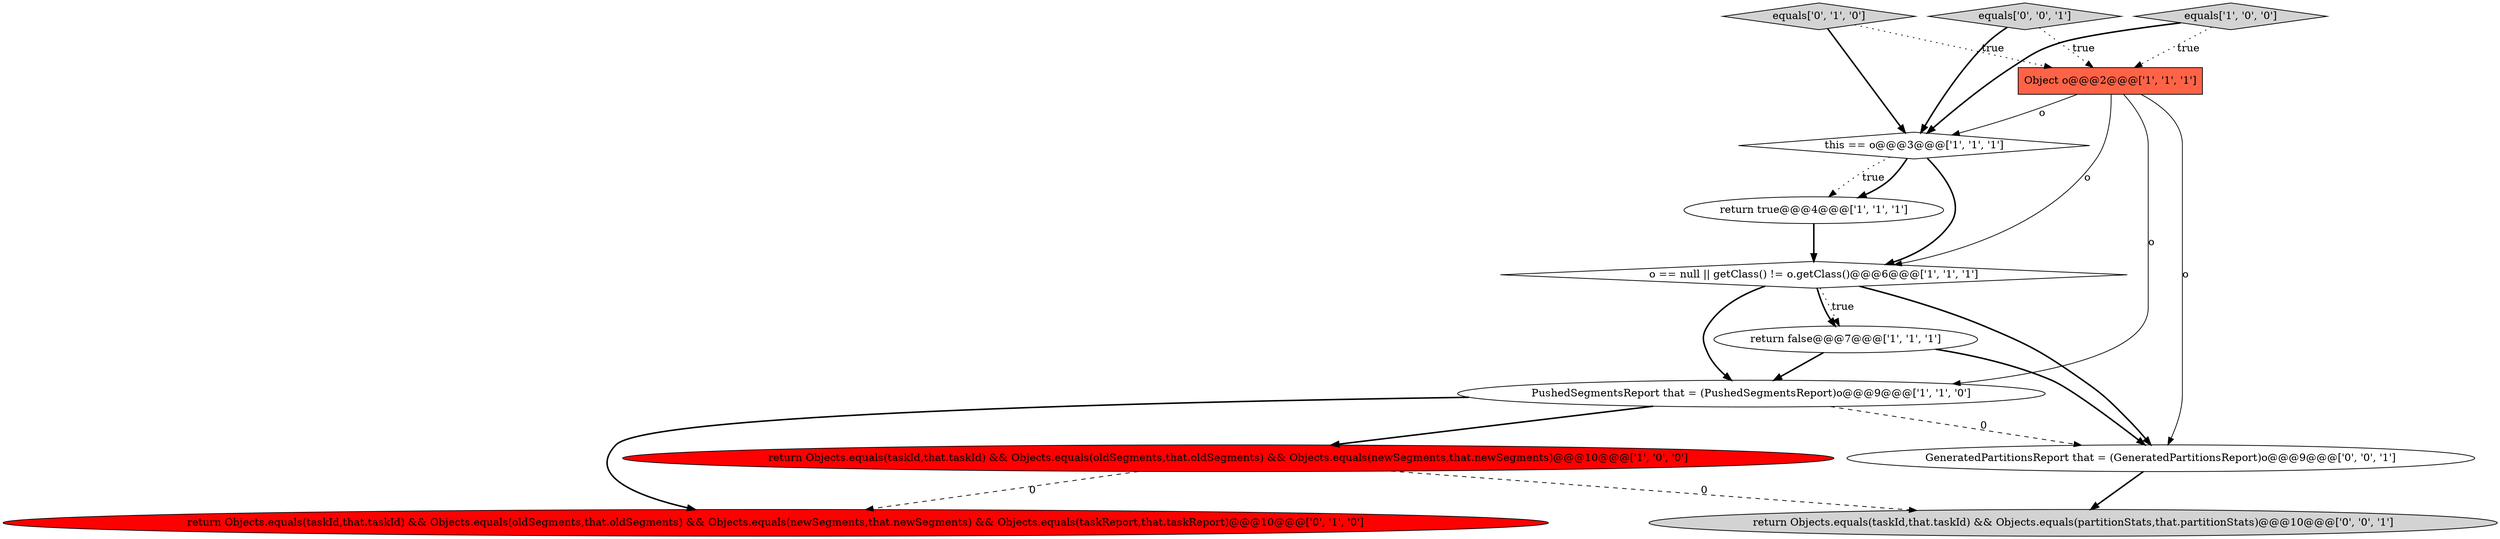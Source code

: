 digraph {
6 [style = filled, label = "equals['1', '0', '0']", fillcolor = lightgray, shape = diamond image = "AAA0AAABBB1BBB"];
9 [style = filled, label = "return Objects.equals(taskId,that.taskId) && Objects.equals(oldSegments,that.oldSegments) && Objects.equals(newSegments,that.newSegments) && Objects.equals(taskReport,that.taskReport)@@@10@@@['0', '1', '0']", fillcolor = red, shape = ellipse image = "AAA1AAABBB2BBB"];
0 [style = filled, label = "return false@@@7@@@['1', '1', '1']", fillcolor = white, shape = ellipse image = "AAA0AAABBB1BBB"];
5 [style = filled, label = "PushedSegmentsReport that = (PushedSegmentsReport)o@@@9@@@['1', '1', '0']", fillcolor = white, shape = ellipse image = "AAA0AAABBB1BBB"];
2 [style = filled, label = "return Objects.equals(taskId,that.taskId) && Objects.equals(oldSegments,that.oldSegments) && Objects.equals(newSegments,that.newSegments)@@@10@@@['1', '0', '0']", fillcolor = red, shape = ellipse image = "AAA1AAABBB1BBB"];
12 [style = filled, label = "return Objects.equals(taskId,that.taskId) && Objects.equals(partitionStats,that.partitionStats)@@@10@@@['0', '0', '1']", fillcolor = lightgray, shape = ellipse image = "AAA0AAABBB3BBB"];
11 [style = filled, label = "equals['0', '0', '1']", fillcolor = lightgray, shape = diamond image = "AAA0AAABBB3BBB"];
8 [style = filled, label = "equals['0', '1', '0']", fillcolor = lightgray, shape = diamond image = "AAA0AAABBB2BBB"];
7 [style = filled, label = "return true@@@4@@@['1', '1', '1']", fillcolor = white, shape = ellipse image = "AAA0AAABBB1BBB"];
10 [style = filled, label = "GeneratedPartitionsReport that = (GeneratedPartitionsReport)o@@@9@@@['0', '0', '1']", fillcolor = white, shape = ellipse image = "AAA0AAABBB3BBB"];
3 [style = filled, label = "o == null || getClass() != o.getClass()@@@6@@@['1', '1', '1']", fillcolor = white, shape = diamond image = "AAA0AAABBB1BBB"];
1 [style = filled, label = "Object o@@@2@@@['1', '1', '1']", fillcolor = tomato, shape = box image = "AAA0AAABBB1BBB"];
4 [style = filled, label = "this == o@@@3@@@['1', '1', '1']", fillcolor = white, shape = diamond image = "AAA0AAABBB1BBB"];
4->3 [style = bold, label=""];
5->9 [style = bold, label=""];
11->1 [style = dotted, label="true"];
11->4 [style = bold, label=""];
6->1 [style = dotted, label="true"];
4->7 [style = dotted, label="true"];
1->10 [style = solid, label="o"];
4->7 [style = bold, label=""];
7->3 [style = bold, label=""];
3->0 [style = bold, label=""];
8->1 [style = dotted, label="true"];
3->10 [style = bold, label=""];
6->4 [style = bold, label=""];
2->12 [style = dashed, label="0"];
5->2 [style = bold, label=""];
3->5 [style = bold, label=""];
0->10 [style = bold, label=""];
5->10 [style = dashed, label="0"];
2->9 [style = dashed, label="0"];
10->12 [style = bold, label=""];
3->0 [style = dotted, label="true"];
1->5 [style = solid, label="o"];
8->4 [style = bold, label=""];
1->3 [style = solid, label="o"];
0->5 [style = bold, label=""];
1->4 [style = solid, label="o"];
}
